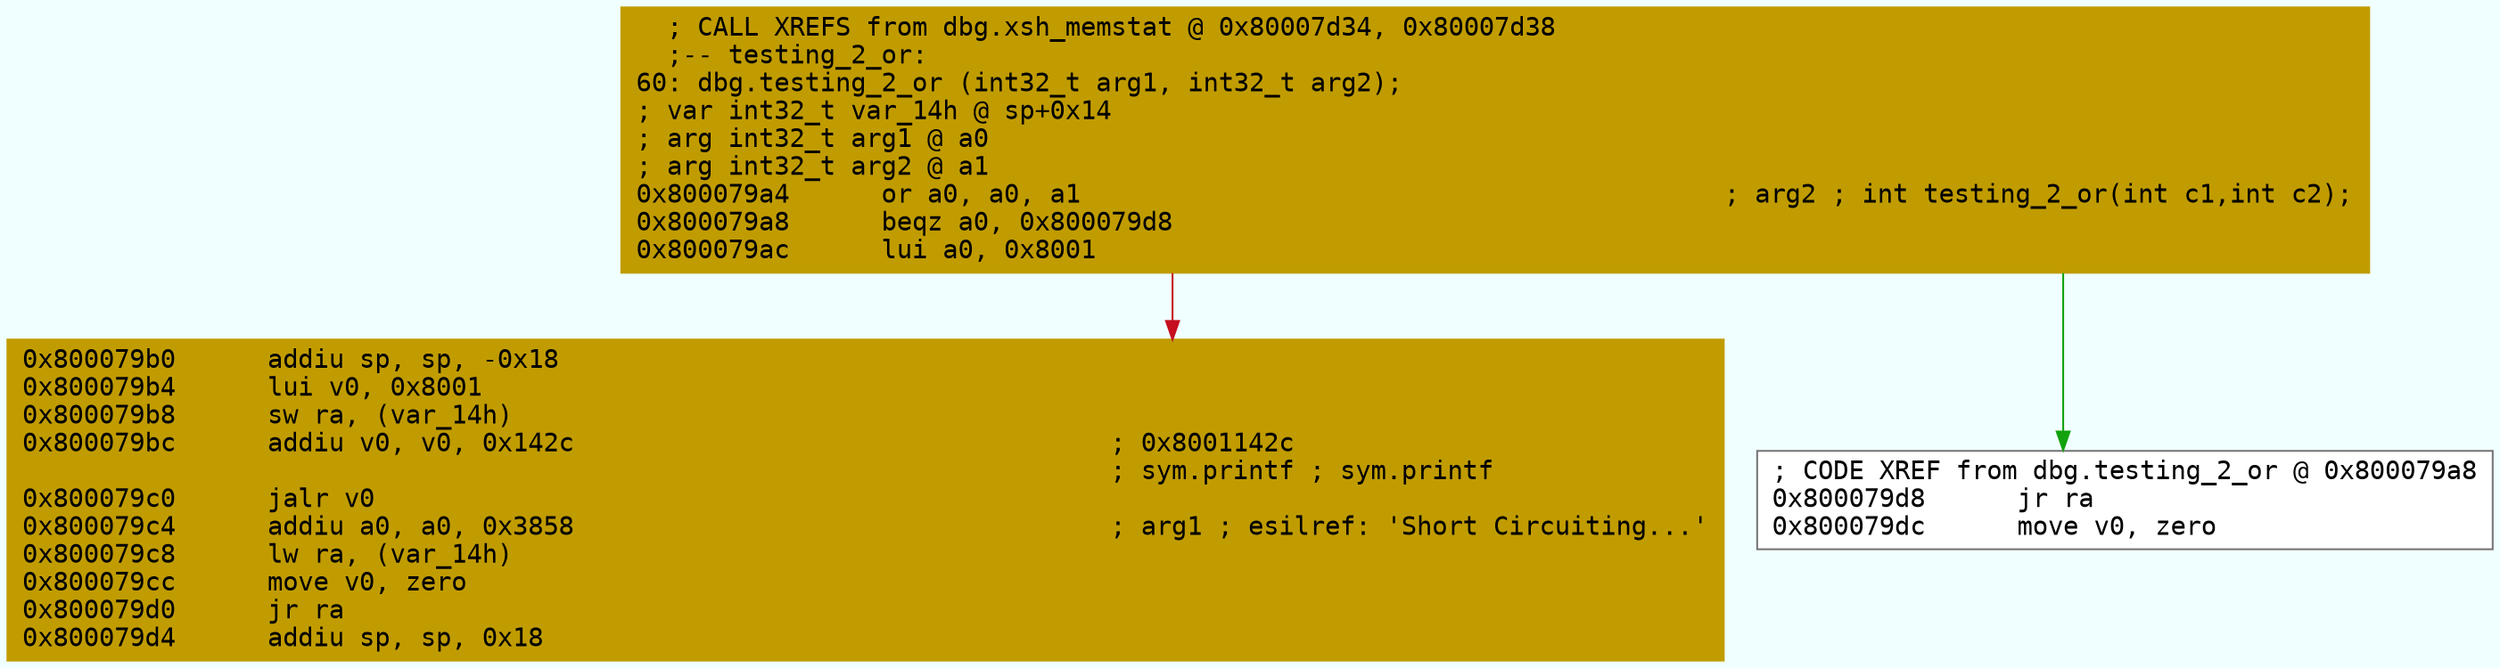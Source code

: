 digraph code {
	graph [bgcolor=azure fontsize=8 fontname="Courier" splines="ortho"];
	node [fillcolor=gray style=filled shape=box];
	edge [arrowhead="normal"];
	"0x800079a4" [URL="dbg.testing_2_or/0x800079a4", fillcolor="#c19c00",color="#c19c00", fontname="Courier",label="  ; CALL XREFS from dbg.xsh_memstat @ 0x80007d34, 0x80007d38\l  ;-- testing_2_or:\l60: dbg.testing_2_or (int32_t arg1, int32_t arg2);\l; var int32_t var_14h @ sp+0x14\l; arg int32_t arg1 @ a0\l; arg int32_t arg2 @ a1\l0x800079a4      or a0, a0, a1                                          ; arg2 ; int testing_2_or(int c1,int c2);\l0x800079a8      beqz a0, 0x800079d8\l0x800079ac      lui a0, 0x8001\l"]
	"0x800079b0" [URL="dbg.testing_2_or/0x800079b0", fillcolor="#c19c00",color="#c19c00", fontname="Courier",label="0x800079b0      addiu sp, sp, -0x18\l0x800079b4      lui v0, 0x8001\l0x800079b8      sw ra, (var_14h)\l0x800079bc      addiu v0, v0, 0x142c                                   ; 0x8001142c\l                                                                       ; sym.printf ; sym.printf\l0x800079c0      jalr v0\l0x800079c4      addiu a0, a0, 0x3858                                   ; arg1 ; esilref: 'Short Circuiting...'\l0x800079c8      lw ra, (var_14h)\l0x800079cc      move v0, zero\l0x800079d0      jr ra\l0x800079d4      addiu sp, sp, 0x18\l"]
	"0x800079d8" [URL="dbg.testing_2_or/0x800079d8", fillcolor="white",color="#767676", fontname="Courier",label="; CODE XREF from dbg.testing_2_or @ 0x800079a8\l0x800079d8      jr ra\l0x800079dc      move v0, zero\l"]
        "0x800079a4" -> "0x800079d8" [color="#13a10e"];
        "0x800079a4" -> "0x800079b0" [color="#c50f1f"];
}
